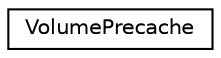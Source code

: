 digraph G
{
  edge [fontname="Helvetica",fontsize="10",labelfontname="Helvetica",labelfontsize="10"];
  node [fontname="Helvetica",fontsize="10",shape=record];
  rankdir=LR;
  Node1 [label="VolumePrecache",height=0.2,width=0.4,color="black", fillcolor="white", style="filled",URL="$de/dc3/structVolumePrecache.html"];
}
